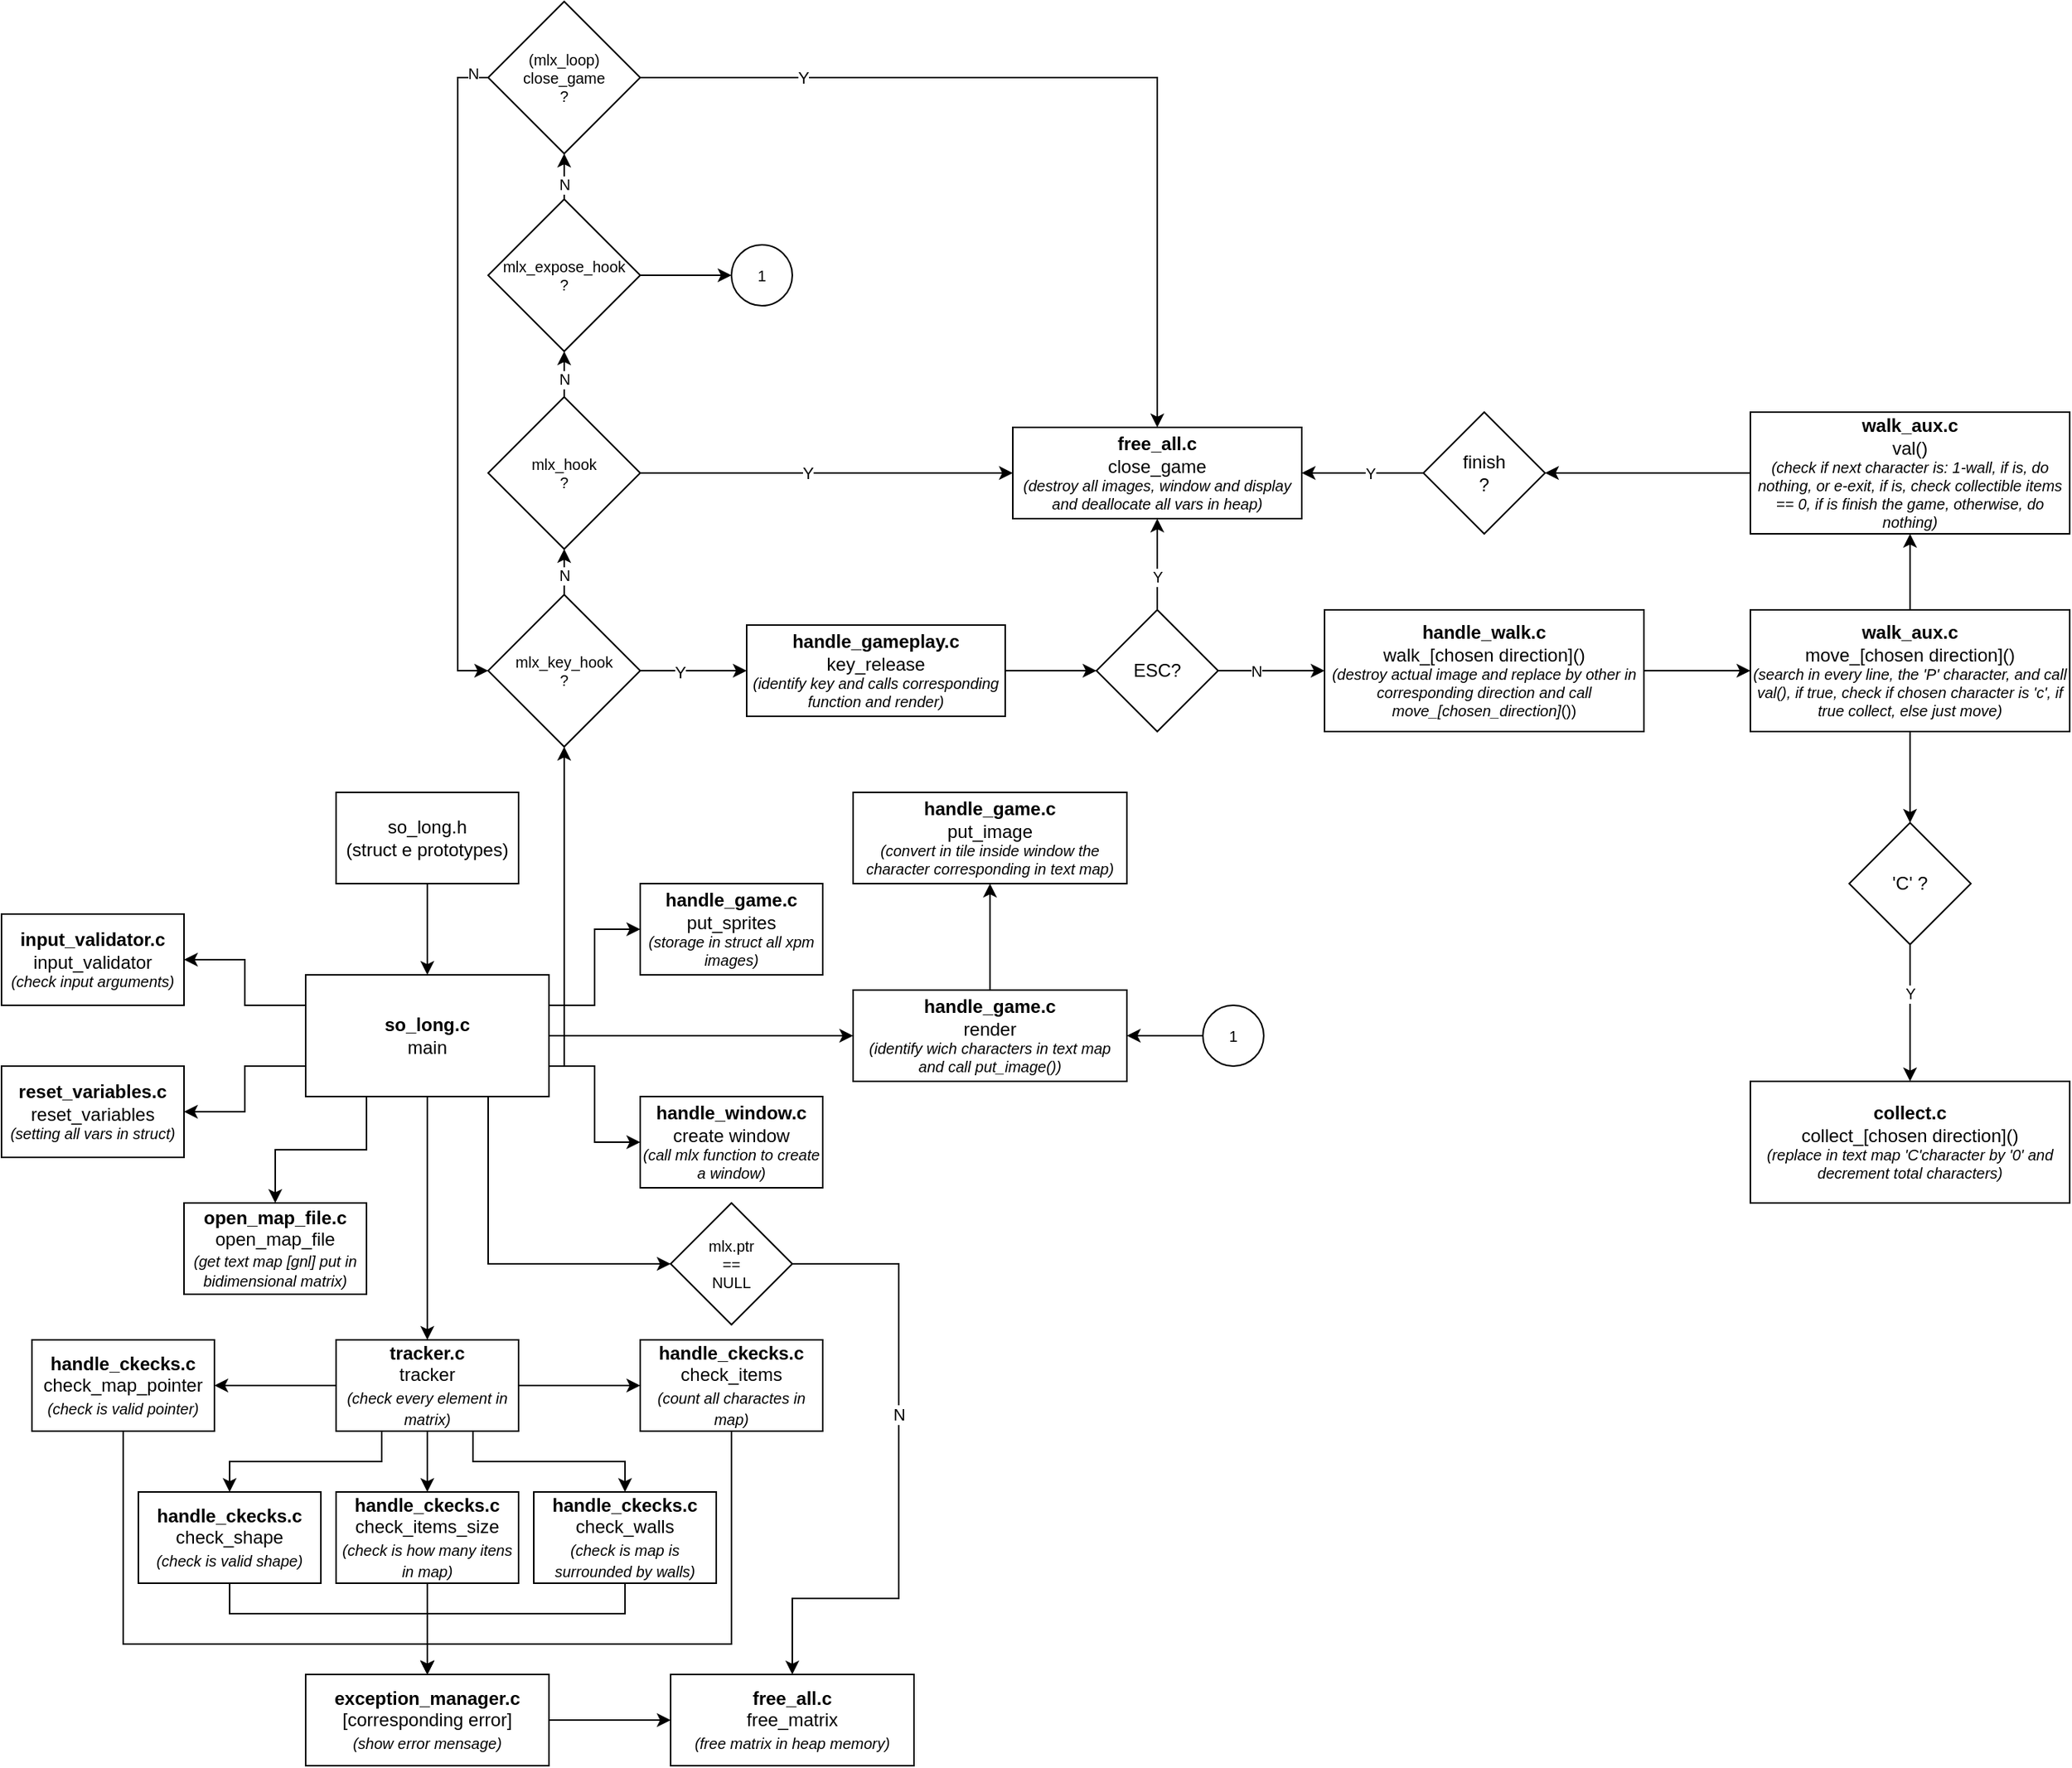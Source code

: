 <mxfile version="20.2.5" type="device"><diagram id="v6RsrnJkEnloQ_a5AULh" name="Página-1"><mxGraphModel dx="3422" dy="2559" grid="1" gridSize="10" guides="1" tooltips="1" connect="1" arrows="1" fold="1" page="1" pageScale="1" pageWidth="827" pageHeight="1169" math="0" shadow="0"><root><mxCell id="0"/><mxCell id="1" parent="0"/><mxCell id="9ZJ27Bcp_jngoDADr7xF-4" value="" style="edgeStyle=orthogonalEdgeStyle;rounded=0;orthogonalLoop=1;jettySize=auto;html=1;exitX=0;exitY=0.25;exitDx=0;exitDy=0;" parent="1" source="9ZJ27Bcp_jngoDADr7xF-1" target="9ZJ27Bcp_jngoDADr7xF-3" edge="1"><mxGeometry relative="1" as="geometry"/></mxCell><mxCell id="9ZJ27Bcp_jngoDADr7xF-8" value="" style="edgeStyle=orthogonalEdgeStyle;rounded=0;orthogonalLoop=1;jettySize=auto;html=1;exitX=0;exitY=0.75;exitDx=0;exitDy=0;" parent="1" source="9ZJ27Bcp_jngoDADr7xF-1" target="9ZJ27Bcp_jngoDADr7xF-7" edge="1"><mxGeometry relative="1" as="geometry"/></mxCell><mxCell id="9ZJ27Bcp_jngoDADr7xF-10" value="" style="edgeStyle=orthogonalEdgeStyle;rounded=0;orthogonalLoop=1;jettySize=auto;html=1;exitX=0.25;exitY=1;exitDx=0;exitDy=0;" parent="1" source="9ZJ27Bcp_jngoDADr7xF-1" target="9ZJ27Bcp_jngoDADr7xF-9" edge="1"><mxGeometry relative="1" as="geometry"/></mxCell><mxCell id="9ZJ27Bcp_jngoDADr7xF-12" value="" style="edgeStyle=orthogonalEdgeStyle;rounded=0;orthogonalLoop=1;jettySize=auto;html=1;fontSize=11;" parent="1" source="9ZJ27Bcp_jngoDADr7xF-1" target="9ZJ27Bcp_jngoDADr7xF-11" edge="1"><mxGeometry relative="1" as="geometry"/></mxCell><mxCell id="9ZJ27Bcp_jngoDADr7xF-38" style="edgeStyle=orthogonalEdgeStyle;rounded=0;orthogonalLoop=1;jettySize=auto;html=1;exitX=1;exitY=0.75;exitDx=0;exitDy=0;entryX=0;entryY=0.5;entryDx=0;entryDy=0;fontSize=10;" parent="1" source="9ZJ27Bcp_jngoDADr7xF-1" target="9ZJ27Bcp_jngoDADr7xF-37" edge="1"><mxGeometry relative="1" as="geometry"/></mxCell><mxCell id="9ZJ27Bcp_jngoDADr7xF-41" style="edgeStyle=orthogonalEdgeStyle;rounded=0;orthogonalLoop=1;jettySize=auto;html=1;entryX=0;entryY=0.5;entryDx=0;entryDy=0;fontSize=10;exitX=1;exitY=0.25;exitDx=0;exitDy=0;" parent="1" source="9ZJ27Bcp_jngoDADr7xF-1" target="9ZJ27Bcp_jngoDADr7xF-39" edge="1"><mxGeometry relative="1" as="geometry"/></mxCell><mxCell id="9ZJ27Bcp_jngoDADr7xF-43" style="edgeStyle=orthogonalEdgeStyle;rounded=0;orthogonalLoop=1;jettySize=auto;html=1;exitX=1;exitY=0.5;exitDx=0;exitDy=0;entryX=0;entryY=0.5;entryDx=0;entryDy=0;fontSize=10;" parent="1" source="9ZJ27Bcp_jngoDADr7xF-1" target="9ZJ27Bcp_jngoDADr7xF-42" edge="1"><mxGeometry relative="1" as="geometry"/></mxCell><mxCell id="9ZJ27Bcp_jngoDADr7xF-49" style="edgeStyle=orthogonalEdgeStyle;rounded=0;orthogonalLoop=1;jettySize=auto;html=1;exitX=0.75;exitY=0;exitDx=0;exitDy=0;fontSize=10;" parent="1" source="9ZJ27Bcp_jngoDADr7xF-1" target="9ZJ27Bcp_jngoDADr7xF-51" edge="1"><mxGeometry relative="1" as="geometry"><mxPoint x="-450" y="-714" as="targetPoint"/><Array as="points"><mxPoint x="-490" y="-464"/><mxPoint x="-450" y="-464"/><mxPoint x="-450" y="-714"/></Array></mxGeometry></mxCell><mxCell id="9ZJ27Bcp_jngoDADr7xF-1" value="&lt;div&gt;&lt;b&gt;so_long.c&lt;/b&gt;&lt;br&gt;&lt;/div&gt;&lt;div&gt;main&lt;/div&gt;" style="rounded=0;whiteSpace=wrap;html=1;" parent="1" vertex="1"><mxGeometry x="-620" y="-524" width="160" height="80" as="geometry"/></mxCell><mxCell id="9ZJ27Bcp_jngoDADr7xF-3" value="&lt;div&gt;&lt;b&gt;input_validator.c&lt;/b&gt;&lt;/div&gt;&lt;div&gt;input_validator&lt;/div&gt;&lt;div style=&quot;font-size: 10px;&quot;&gt;&lt;font style=&quot;font-size: 10px;&quot;&gt;&lt;i&gt;(check input arguments)&lt;/i&gt;&lt;br&gt;&lt;/font&gt;&lt;/div&gt;" style="rounded=0;whiteSpace=wrap;html=1;" parent="1" vertex="1"><mxGeometry x="-820" y="-564" width="120" height="60" as="geometry"/></mxCell><mxCell id="9ZJ27Bcp_jngoDADr7xF-6" value="" style="edgeStyle=orthogonalEdgeStyle;rounded=0;orthogonalLoop=1;jettySize=auto;html=1;" parent="1" source="9ZJ27Bcp_jngoDADr7xF-5" target="9ZJ27Bcp_jngoDADr7xF-1" edge="1"><mxGeometry relative="1" as="geometry"/></mxCell><mxCell id="9ZJ27Bcp_jngoDADr7xF-5" value="&lt;div&gt;so_long.h&lt;/div&gt;&lt;div&gt;(struct e prototypes)&lt;br&gt;&lt;/div&gt;" style="rounded=0;whiteSpace=wrap;html=1;" parent="1" vertex="1"><mxGeometry x="-600" y="-644" width="120" height="60" as="geometry"/></mxCell><mxCell id="9ZJ27Bcp_jngoDADr7xF-7" value="&lt;div&gt;&lt;b&gt;reset_variables.c&lt;/b&gt;&lt;/div&gt;&lt;div&gt;reset_variables&lt;/div&gt;&lt;div style=&quot;font-size: 10px;&quot;&gt;&lt;font style=&quot;font-size: 10px;&quot;&gt;&lt;i&gt;(setting all vars in struct)&lt;/i&gt;&lt;br&gt;&lt;/font&gt;&lt;/div&gt;" style="rounded=0;whiteSpace=wrap;html=1;" parent="1" vertex="1"><mxGeometry x="-820" y="-464" width="120" height="60" as="geometry"/></mxCell><mxCell id="9ZJ27Bcp_jngoDADr7xF-9" value="&lt;div&gt;&lt;b&gt;open_map_file.c&lt;/b&gt;&lt;/div&gt;&lt;div&gt;open_map_file&lt;/div&gt;&lt;div style=&quot;font-size: 11px;&quot;&gt;&lt;font style=&quot;font-size: 11px;&quot;&gt;&lt;i style=&quot;font-size: 10px;&quot;&gt;&lt;font style=&quot;font-size: 10px;&quot;&gt;(get text map [gnl] put in bidimensional matrix)&lt;br&gt;&lt;/font&gt;&lt;/i&gt;&lt;/font&gt;&lt;/div&gt;" style="rounded=0;whiteSpace=wrap;html=1;" parent="1" vertex="1"><mxGeometry x="-700" y="-374" width="120" height="60" as="geometry"/></mxCell><mxCell id="9ZJ27Bcp_jngoDADr7xF-14" value="" style="edgeStyle=orthogonalEdgeStyle;rounded=0;orthogonalLoop=1;jettySize=auto;html=1;fontSize=11;" parent="1" source="9ZJ27Bcp_jngoDADr7xF-11" target="9ZJ27Bcp_jngoDADr7xF-13" edge="1"><mxGeometry relative="1" as="geometry"/></mxCell><mxCell id="9ZJ27Bcp_jngoDADr7xF-18" value="" style="edgeStyle=orthogonalEdgeStyle;rounded=0;orthogonalLoop=1;jettySize=auto;html=1;fontSize=10;exitX=0.25;exitY=1;exitDx=0;exitDy=0;" parent="1" source="9ZJ27Bcp_jngoDADr7xF-11" target="9ZJ27Bcp_jngoDADr7xF-15" edge="1"><mxGeometry relative="1" as="geometry"/></mxCell><mxCell id="9ZJ27Bcp_jngoDADr7xF-21" value="" style="edgeStyle=orthogonalEdgeStyle;rounded=0;orthogonalLoop=1;jettySize=auto;html=1;fontSize=10;" parent="1" source="9ZJ27Bcp_jngoDADr7xF-11" target="9ZJ27Bcp_jngoDADr7xF-19" edge="1"><mxGeometry relative="1" as="geometry"/></mxCell><mxCell id="9ZJ27Bcp_jngoDADr7xF-25" value="" style="edgeStyle=orthogonalEdgeStyle;rounded=0;orthogonalLoop=1;jettySize=auto;html=1;fontSize=10;" parent="1" source="9ZJ27Bcp_jngoDADr7xF-11" target="9ZJ27Bcp_jngoDADr7xF-24" edge="1"><mxGeometry relative="1" as="geometry"/></mxCell><mxCell id="9ZJ27Bcp_jngoDADr7xF-29" style="edgeStyle=orthogonalEdgeStyle;rounded=0;orthogonalLoop=1;jettySize=auto;html=1;exitX=0.75;exitY=1;exitDx=0;exitDy=0;entryX=0.5;entryY=0;entryDx=0;entryDy=0;fontSize=10;" parent="1" source="9ZJ27Bcp_jngoDADr7xF-11" target="9ZJ27Bcp_jngoDADr7xF-26" edge="1"><mxGeometry relative="1" as="geometry"/></mxCell><mxCell id="9ZJ27Bcp_jngoDADr7xF-30" style="edgeStyle=orthogonalEdgeStyle;rounded=0;orthogonalLoop=1;jettySize=auto;html=1;exitX=1;exitY=0.5;exitDx=0;exitDy=0;fontSize=10;entryX=0.5;entryY=0;entryDx=0;entryDy=0;" parent="1" source="9ZJ27Bcp_jngoDADr7xF-35" target="9ZJ27Bcp_jngoDADr7xF-31" edge="1"><mxGeometry relative="1" as="geometry"><mxPoint x="-300" y="-4" as="targetPoint"/><Array as="points"><mxPoint x="-230" y="-334"/><mxPoint x="-230" y="-114"/><mxPoint x="-300" y="-114"/></Array></mxGeometry></mxCell><mxCell id="UGKQytbJ3r0xdVTQfnY3-5" value="N" style="edgeLabel;html=1;align=center;verticalAlign=middle;resizable=0;points=[];" vertex="1" connectable="0" parent="9ZJ27Bcp_jngoDADr7xF-30"><mxGeometry x="-0.458" relative="1" as="geometry"><mxPoint y="58" as="offset"/></mxGeometry></mxCell><mxCell id="9ZJ27Bcp_jngoDADr7xF-36" style="edgeStyle=orthogonalEdgeStyle;rounded=0;orthogonalLoop=1;jettySize=auto;html=1;exitX=0.75;exitY=1;exitDx=0;exitDy=0;entryX=0;entryY=0.5;entryDx=0;entryDy=0;fontSize=10;" parent="1" source="9ZJ27Bcp_jngoDADr7xF-1" target="9ZJ27Bcp_jngoDADr7xF-35" edge="1"><mxGeometry relative="1" as="geometry"/></mxCell><mxCell id="9ZJ27Bcp_jngoDADr7xF-11" value="&lt;div&gt;&lt;b&gt;tracker.c&lt;/b&gt;&lt;br&gt;&lt;/div&gt;&lt;div&gt;tracker&lt;/div&gt;&lt;div&gt;&lt;font size=&quot;1&quot;&gt;&lt;i style=&quot;&quot;&gt;(check every element in matrix)&lt;/i&gt;&lt;/font&gt;&lt;/div&gt;" style="rounded=0;whiteSpace=wrap;html=1;" parent="1" vertex="1"><mxGeometry x="-600" y="-284" width="120" height="60" as="geometry"/></mxCell><mxCell id="9ZJ27Bcp_jngoDADr7xF-17" value="" style="edgeStyle=orthogonalEdgeStyle;rounded=0;orthogonalLoop=1;jettySize=auto;html=1;fontSize=10;exitX=0.5;exitY=1;exitDx=0;exitDy=0;entryX=0.5;entryY=0;entryDx=0;entryDy=0;" parent="1" source="9ZJ27Bcp_jngoDADr7xF-13" target="9ZJ27Bcp_jngoDADr7xF-16" edge="1"><mxGeometry relative="1" as="geometry"><Array as="points"><mxPoint x="-740" y="-84"/><mxPoint x="-540" y="-84"/></Array></mxGeometry></mxCell><mxCell id="9ZJ27Bcp_jngoDADr7xF-13" value="&lt;div&gt;&lt;b&gt;handle_ckecks.c&lt;/b&gt;&lt;br&gt;&lt;/div&gt;&lt;div&gt;check_map_pointer&lt;/div&gt;&lt;div&gt;&lt;i&gt;&lt;font style=&quot;font-size: 10px;&quot;&gt;(check is valid pointer)&lt;/font&gt;&lt;/i&gt;&lt;br&gt;&lt;/div&gt;" style="rounded=0;whiteSpace=wrap;html=1;" parent="1" vertex="1"><mxGeometry x="-800" y="-284" width="120" height="60" as="geometry"/></mxCell><mxCell id="9ZJ27Bcp_jngoDADr7xF-22" style="edgeStyle=orthogonalEdgeStyle;rounded=0;orthogonalLoop=1;jettySize=auto;html=1;exitX=0.5;exitY=1;exitDx=0;exitDy=0;entryX=0.5;entryY=0;entryDx=0;entryDy=0;fontSize=10;" parent="1" source="9ZJ27Bcp_jngoDADr7xF-15" target="9ZJ27Bcp_jngoDADr7xF-16" edge="1"><mxGeometry relative="1" as="geometry"><Array as="points"><mxPoint x="-670" y="-104"/><mxPoint x="-540" y="-104"/></Array></mxGeometry></mxCell><mxCell id="9ZJ27Bcp_jngoDADr7xF-15" value="&lt;div&gt;&lt;b&gt;handle_ckecks.c&lt;/b&gt;&lt;br&gt;&lt;/div&gt;&lt;div&gt;check_shape&lt;/div&gt;&lt;div&gt;&lt;i&gt;&lt;font style=&quot;font-size: 10px;&quot;&gt;(check is valid shape)&lt;/font&gt;&lt;/i&gt;&lt;br&gt;&lt;/div&gt;" style="rounded=0;whiteSpace=wrap;html=1;" parent="1" vertex="1"><mxGeometry x="-730" y="-184" width="120" height="60" as="geometry"/></mxCell><mxCell id="9ZJ27Bcp_jngoDADr7xF-32" value="" style="edgeStyle=orthogonalEdgeStyle;rounded=0;orthogonalLoop=1;jettySize=auto;html=1;fontSize=10;" parent="1" source="9ZJ27Bcp_jngoDADr7xF-16" target="9ZJ27Bcp_jngoDADr7xF-31" edge="1"><mxGeometry relative="1" as="geometry"/></mxCell><mxCell id="9ZJ27Bcp_jngoDADr7xF-16" value="&lt;div&gt;&lt;b&gt;exception_manager.c&lt;/b&gt;&lt;/div&gt;&lt;div&gt;[corresponding error]&lt;b&gt;&lt;br&gt;&lt;/b&gt;&lt;/div&gt;&lt;i&gt;&lt;font style=&quot;font-size: 10px;&quot;&gt;(show error mensage)&lt;/font&gt;&lt;/i&gt;" style="rounded=0;whiteSpace=wrap;html=1;" parent="1" vertex="1"><mxGeometry x="-620" y="-64" width="160" height="60" as="geometry"/></mxCell><mxCell id="9ZJ27Bcp_jngoDADr7xF-23" style="edgeStyle=orthogonalEdgeStyle;rounded=0;orthogonalLoop=1;jettySize=auto;html=1;fontSize=10;exitX=0.5;exitY=1;exitDx=0;exitDy=0;entryX=0.5;entryY=0;entryDx=0;entryDy=0;" parent="1" source="9ZJ27Bcp_jngoDADr7xF-19" target="9ZJ27Bcp_jngoDADr7xF-16" edge="1"><mxGeometry relative="1" as="geometry"><mxPoint x="-550" y="36" as="targetPoint"/><Array as="points"><mxPoint x="-340" y="-84"/><mxPoint x="-540" y="-84"/></Array></mxGeometry></mxCell><mxCell id="9ZJ27Bcp_jngoDADr7xF-19" value="&lt;div&gt;&lt;b&gt;handle_ckecks.c&lt;/b&gt;&lt;br&gt;&lt;/div&gt;&lt;div&gt;check_items&lt;/div&gt;&lt;div&gt;&lt;i&gt;&lt;font style=&quot;font-size: 10px;&quot;&gt;(count all charactes in map)&lt;/font&gt;&lt;/i&gt;&lt;br&gt;&lt;/div&gt;" style="rounded=0;whiteSpace=wrap;html=1;" parent="1" vertex="1"><mxGeometry x="-400" y="-284" width="120" height="60" as="geometry"/></mxCell><mxCell id="9ZJ27Bcp_jngoDADr7xF-27" style="edgeStyle=orthogonalEdgeStyle;rounded=0;orthogonalLoop=1;jettySize=auto;html=1;fontSize=10;" parent="1" source="9ZJ27Bcp_jngoDADr7xF-24" target="9ZJ27Bcp_jngoDADr7xF-16" edge="1"><mxGeometry relative="1" as="geometry"/></mxCell><mxCell id="9ZJ27Bcp_jngoDADr7xF-24" value="&lt;div&gt;&lt;b&gt;handle_ckecks.c&lt;/b&gt;&lt;br&gt;&lt;/div&gt;&lt;div&gt;check_items_size&lt;/div&gt;&lt;div&gt;&lt;i&gt;&lt;font style=&quot;font-size: 10px;&quot;&gt;(check is how many itens in map)&lt;/font&gt;&lt;/i&gt;&lt;br&gt;&lt;/div&gt;" style="rounded=0;whiteSpace=wrap;html=1;" parent="1" vertex="1"><mxGeometry x="-600" y="-184" width="120" height="60" as="geometry"/></mxCell><mxCell id="9ZJ27Bcp_jngoDADr7xF-28" style="edgeStyle=orthogonalEdgeStyle;rounded=0;orthogonalLoop=1;jettySize=auto;html=1;fontSize=10;" parent="1" source="9ZJ27Bcp_jngoDADr7xF-26" target="9ZJ27Bcp_jngoDADr7xF-16" edge="1"><mxGeometry relative="1" as="geometry"><Array as="points"><mxPoint x="-410" y="-104"/><mxPoint x="-540" y="-104"/></Array></mxGeometry></mxCell><mxCell id="9ZJ27Bcp_jngoDADr7xF-26" value="&lt;div&gt;&lt;b&gt;handle_ckecks.c&lt;/b&gt;&lt;br&gt;&lt;/div&gt;&lt;div&gt;check_walls&lt;/div&gt;&lt;div&gt;&lt;i&gt;&lt;font style=&quot;font-size: 10px;&quot;&gt;(check is map is surrounded by walls)&lt;/font&gt;&lt;/i&gt;&lt;br&gt;&lt;/div&gt;" style="rounded=0;whiteSpace=wrap;html=1;" parent="1" vertex="1"><mxGeometry x="-470" y="-184" width="120" height="60" as="geometry"/></mxCell><mxCell id="9ZJ27Bcp_jngoDADr7xF-31" value="&lt;div&gt;&lt;b&gt;free_all.c&lt;/b&gt;&lt;/div&gt;&lt;div&gt;free_matrix&lt;b&gt;&lt;br&gt;&lt;/b&gt;&lt;/div&gt;&lt;i&gt;&lt;font style=&quot;font-size: 10px;&quot;&gt;(free matrix in heap memory)&lt;/font&gt;&lt;/i&gt;" style="rounded=0;whiteSpace=wrap;html=1;" parent="1" vertex="1"><mxGeometry x="-380" y="-64" width="160" height="60" as="geometry"/></mxCell><mxCell id="9ZJ27Bcp_jngoDADr7xF-35" value="&lt;div&gt;mlx.ptr &lt;br&gt;&lt;/div&gt;&lt;div&gt;==&lt;/div&gt;&lt;div&gt;NULL&lt;br&gt;&lt;/div&gt;" style="rhombus;whiteSpace=wrap;html=1;fontSize=10;" parent="1" vertex="1"><mxGeometry x="-380" y="-374" width="80" height="80" as="geometry"/></mxCell><mxCell id="9ZJ27Bcp_jngoDADr7xF-37" value="&lt;div&gt;&lt;b&gt;handle_window.c&lt;/b&gt;&lt;/div&gt;&lt;div&gt;create window&lt;br&gt;&lt;/div&gt;&lt;div style=&quot;font-size: 10px;&quot;&gt;&lt;font style=&quot;font-size: 10px;&quot;&gt;&lt;i&gt;(call mlx function to create a window)&lt;/i&gt;&lt;br&gt;&lt;/font&gt;&lt;/div&gt;" style="rounded=0;whiteSpace=wrap;html=1;" parent="1" vertex="1"><mxGeometry x="-400" y="-444" width="120" height="60" as="geometry"/></mxCell><mxCell id="9ZJ27Bcp_jngoDADr7xF-39" value="&lt;div&gt;&lt;b&gt;handle_game.c&lt;/b&gt;&lt;/div&gt;&lt;div&gt;put_sprites&lt;br&gt;&lt;/div&gt;&lt;div style=&quot;font-size: 10px;&quot;&gt;&lt;font style=&quot;font-size: 10px;&quot;&gt;&lt;i&gt;(storage in struct all xpm images)&lt;/i&gt;&lt;br&gt;&lt;/font&gt;&lt;/div&gt;" style="rounded=0;whiteSpace=wrap;html=1;" parent="1" vertex="1"><mxGeometry x="-400" y="-584" width="120" height="60" as="geometry"/></mxCell><mxCell id="9ZJ27Bcp_jngoDADr7xF-45" value="" style="edgeStyle=orthogonalEdgeStyle;rounded=0;orthogonalLoop=1;jettySize=auto;html=1;fontSize=10;" parent="1" source="9ZJ27Bcp_jngoDADr7xF-42" target="9ZJ27Bcp_jngoDADr7xF-44" edge="1"><mxGeometry relative="1" as="geometry"/></mxCell><mxCell id="9ZJ27Bcp_jngoDADr7xF-42" value="&lt;div&gt;&lt;b&gt;handle_game.c&lt;/b&gt;&lt;/div&gt;&lt;div&gt;render&lt;br&gt;&lt;/div&gt;&lt;div style=&quot;font-size: 10px;&quot;&gt;&lt;font style=&quot;font-size: 10px;&quot;&gt;&lt;i&gt;(identify wich characters in text map and call put_image())&lt;/i&gt;&lt;br&gt;&lt;/font&gt;&lt;/div&gt;" style="rounded=0;whiteSpace=wrap;html=1;" parent="1" vertex="1"><mxGeometry x="-260" y="-514" width="180" height="60" as="geometry"/></mxCell><mxCell id="9ZJ27Bcp_jngoDADr7xF-44" value="&lt;div&gt;&lt;b&gt;handle_game.c&lt;/b&gt;&lt;/div&gt;&lt;div&gt;put_image&lt;br&gt;&lt;/div&gt;&lt;div style=&quot;font-size: 10px;&quot;&gt;&lt;font style=&quot;font-size: 10px;&quot;&gt;&lt;i&gt;(convert in tile inside window the character corresponding in text map)&lt;/i&gt;&lt;br&gt;&lt;/font&gt;&lt;/div&gt;" style="rounded=0;whiteSpace=wrap;html=1;" parent="1" vertex="1"><mxGeometry x="-260" y="-644" width="180" height="60" as="geometry"/></mxCell><mxCell id="9ZJ27Bcp_jngoDADr7xF-53" value="" style="edgeStyle=orthogonalEdgeStyle;rounded=0;orthogonalLoop=1;jettySize=auto;html=1;fontSize=10;" parent="1" source="9ZJ27Bcp_jngoDADr7xF-51" target="9ZJ27Bcp_jngoDADr7xF-52" edge="1"><mxGeometry relative="1" as="geometry"/></mxCell><mxCell id="9ZJ27Bcp_jngoDADr7xF-60" value="N" style="edgeLabel;html=1;align=center;verticalAlign=middle;resizable=0;points=[];fontSize=10;" parent="9ZJ27Bcp_jngoDADr7xF-53" vertex="1" connectable="0"><mxGeometry x="-0.375" relative="1" as="geometry"><mxPoint y="2" as="offset"/></mxGeometry></mxCell><mxCell id="9ZJ27Bcp_jngoDADr7xF-64" value="" style="edgeStyle=orthogonalEdgeStyle;rounded=0;orthogonalLoop=1;jettySize=auto;html=1;fontSize=10;entryX=0;entryY=0.5;entryDx=0;entryDy=0;" parent="1" source="9ZJ27Bcp_jngoDADr7xF-51" target="9ZJ27Bcp_jngoDADr7xF-65" edge="1"><mxGeometry relative="1" as="geometry"><mxPoint x="-330" y="-724" as="targetPoint"/><Array as="points"><mxPoint x="-370" y="-724"/><mxPoint x="-370" y="-724"/></Array></mxGeometry></mxCell><mxCell id="UGKQytbJ3r0xdVTQfnY3-2" value="Y" style="edgeLabel;html=1;align=center;verticalAlign=middle;resizable=0;points=[];" vertex="1" connectable="0" parent="9ZJ27Bcp_jngoDADr7xF-64"><mxGeometry x="-0.262" y="-1" relative="1" as="geometry"><mxPoint as="offset"/></mxGeometry></mxCell><mxCell id="9ZJ27Bcp_jngoDADr7xF-51" value="&lt;div&gt;mlx_key_hook&lt;/div&gt;&lt;div&gt;?&lt;br&gt;&lt;/div&gt;" style="rhombus;whiteSpace=wrap;html=1;fontSize=10;" parent="1" vertex="1"><mxGeometry x="-500" y="-774" width="100" height="100" as="geometry"/></mxCell><mxCell id="9ZJ27Bcp_jngoDADr7xF-55" value="" style="edgeStyle=orthogonalEdgeStyle;rounded=0;orthogonalLoop=1;jettySize=auto;html=1;fontSize=10;" parent="1" source="9ZJ27Bcp_jngoDADr7xF-52" target="9ZJ27Bcp_jngoDADr7xF-54" edge="1"><mxGeometry relative="1" as="geometry"/></mxCell><mxCell id="9ZJ27Bcp_jngoDADr7xF-61" value="N" style="edgeLabel;html=1;align=center;verticalAlign=middle;resizable=0;points=[];fontSize=10;" parent="9ZJ27Bcp_jngoDADr7xF-55" vertex="1" connectable="0"><mxGeometry x="-0.217" relative="1" as="geometry"><mxPoint y="7" as="offset"/></mxGeometry></mxCell><mxCell id="9ZJ27Bcp_jngoDADr7xF-93" style="edgeStyle=orthogonalEdgeStyle;rounded=0;orthogonalLoop=1;jettySize=auto;html=1;entryX=0;entryY=0.5;entryDx=0;entryDy=0;fontSize=10;" parent="1" source="9ZJ27Bcp_jngoDADr7xF-52" target="9ZJ27Bcp_jngoDADr7xF-67" edge="1"><mxGeometry relative="1" as="geometry"/></mxCell><mxCell id="UGKQytbJ3r0xdVTQfnY3-3" value="Y" style="edgeLabel;html=1;align=center;verticalAlign=middle;resizable=0;points=[];" vertex="1" connectable="0" parent="9ZJ27Bcp_jngoDADr7xF-93"><mxGeometry x="-0.334" y="1" relative="1" as="geometry"><mxPoint x="28" y="1" as="offset"/></mxGeometry></mxCell><mxCell id="9ZJ27Bcp_jngoDADr7xF-52" value="&lt;div&gt;mlx_hook&lt;/div&gt;&lt;div&gt;?&lt;br&gt;&lt;/div&gt;" style="rhombus;whiteSpace=wrap;html=1;fontSize=10;" parent="1" vertex="1"><mxGeometry x="-500" y="-904" width="100" height="100" as="geometry"/></mxCell><mxCell id="9ZJ27Bcp_jngoDADr7xF-57" value="" style="edgeStyle=orthogonalEdgeStyle;rounded=0;orthogonalLoop=1;jettySize=auto;html=1;fontSize=10;" parent="1" source="9ZJ27Bcp_jngoDADr7xF-54" target="9ZJ27Bcp_jngoDADr7xF-56" edge="1"><mxGeometry relative="1" as="geometry"/></mxCell><mxCell id="9ZJ27Bcp_jngoDADr7xF-62" value="N" style="edgeLabel;html=1;align=center;verticalAlign=middle;resizable=0;points=[];fontSize=10;" parent="9ZJ27Bcp_jngoDADr7xF-57" vertex="1" connectable="0"><mxGeometry x="-0.258" relative="1" as="geometry"><mxPoint y="8" as="offset"/></mxGeometry></mxCell><mxCell id="9ZJ27Bcp_jngoDADr7xF-95" value="" style="edgeStyle=orthogonalEdgeStyle;rounded=0;orthogonalLoop=1;jettySize=auto;html=1;fontSize=10;" parent="1" source="9ZJ27Bcp_jngoDADr7xF-54" target="9ZJ27Bcp_jngoDADr7xF-94" edge="1"><mxGeometry relative="1" as="geometry"/></mxCell><mxCell id="9ZJ27Bcp_jngoDADr7xF-54" value="&lt;div&gt;mlx_expose_hook&lt;/div&gt;&lt;div&gt;?&lt;br&gt;&lt;/div&gt;" style="rhombus;whiteSpace=wrap;html=1;fontSize=10;" parent="1" vertex="1"><mxGeometry x="-500" y="-1034" width="100" height="100" as="geometry"/></mxCell><mxCell id="9ZJ27Bcp_jngoDADr7xF-58" style="edgeStyle=orthogonalEdgeStyle;rounded=0;orthogonalLoop=1;jettySize=auto;html=1;entryX=0;entryY=0.5;entryDx=0;entryDy=0;fontSize=10;exitX=0;exitY=0.5;exitDx=0;exitDy=0;" parent="1" source="9ZJ27Bcp_jngoDADr7xF-56" target="9ZJ27Bcp_jngoDADr7xF-51" edge="1"><mxGeometry relative="1" as="geometry"/></mxCell><mxCell id="9ZJ27Bcp_jngoDADr7xF-59" value="N" style="edgeLabel;html=1;align=center;verticalAlign=middle;resizable=0;points=[];fontSize=10;" parent="9ZJ27Bcp_jngoDADr7xF-58" vertex="1" connectable="0"><mxGeometry x="-0.645" y="-1" relative="1" as="geometry"><mxPoint x="11" y="-60" as="offset"/></mxGeometry></mxCell><mxCell id="9ZJ27Bcp_jngoDADr7xF-98" style="edgeStyle=orthogonalEdgeStyle;rounded=0;orthogonalLoop=1;jettySize=auto;html=1;entryX=0.5;entryY=0;entryDx=0;entryDy=0;fontSize=10;" parent="1" source="9ZJ27Bcp_jngoDADr7xF-56" target="9ZJ27Bcp_jngoDADr7xF-67" edge="1"><mxGeometry relative="1" as="geometry"/></mxCell><mxCell id="UGKQytbJ3r0xdVTQfnY3-4" value="Y" style="edgeLabel;html=1;align=center;verticalAlign=middle;resizable=0;points=[];" vertex="1" connectable="0" parent="9ZJ27Bcp_jngoDADr7xF-98"><mxGeometry x="-0.633" y="-2" relative="1" as="geometry"><mxPoint x="2" y="-2" as="offset"/></mxGeometry></mxCell><mxCell id="9ZJ27Bcp_jngoDADr7xF-56" value="&lt;div&gt;(mlx_loop)&lt;/div&gt;&lt;div&gt;close_game&lt;br&gt;&lt;/div&gt;&lt;div&gt;?&lt;br&gt;&lt;/div&gt;" style="rhombus;whiteSpace=wrap;html=1;fontSize=10;" parent="1" vertex="1"><mxGeometry x="-500" y="-1164" width="100" height="100" as="geometry"/></mxCell><mxCell id="9ZJ27Bcp_jngoDADr7xF-70" value="" style="edgeStyle=orthogonalEdgeStyle;rounded=0;orthogonalLoop=1;jettySize=auto;html=1;fontSize=10;" parent="1" source="9ZJ27Bcp_jngoDADr7xF-65" target="9ZJ27Bcp_jngoDADr7xF-69" edge="1"><mxGeometry relative="1" as="geometry"/></mxCell><mxCell id="9ZJ27Bcp_jngoDADr7xF-65" value="&lt;div&gt;&lt;b&gt;handle_gameplay.c&lt;/b&gt;&lt;/div&gt;key_release&lt;div style=&quot;font-size: 10px;&quot;&gt;&lt;font style=&quot;font-size: 10px;&quot;&gt;&lt;i&gt;(identify key and calls corresponding function and render)&lt;/i&gt;&lt;br&gt;&lt;/font&gt;&lt;/div&gt;" style="rounded=0;whiteSpace=wrap;html=1;" parent="1" vertex="1"><mxGeometry x="-330" y="-754" width="170" height="60" as="geometry"/></mxCell><mxCell id="9ZJ27Bcp_jngoDADr7xF-67" value="&lt;div&gt;&lt;b&gt;free_all.c&lt;/b&gt;&lt;/div&gt;close_game&lt;div style=&quot;font-size: 10px;&quot;&gt;&lt;font style=&quot;font-size: 10px;&quot;&gt;&lt;i&gt;(destroy all images, window and display and deallocate all vars in heap)&lt;/i&gt;&lt;br&gt;&lt;/font&gt;&lt;/div&gt;" style="rounded=0;whiteSpace=wrap;html=1;" parent="1" vertex="1"><mxGeometry x="-155" y="-884" width="190" height="60" as="geometry"/></mxCell><mxCell id="9ZJ27Bcp_jngoDADr7xF-72" value="" style="edgeStyle=orthogonalEdgeStyle;rounded=0;orthogonalLoop=1;jettySize=auto;html=1;fontSize=10;" parent="1" source="9ZJ27Bcp_jngoDADr7xF-69" target="9ZJ27Bcp_jngoDADr7xF-67" edge="1"><mxGeometry relative="1" as="geometry"/></mxCell><mxCell id="9ZJ27Bcp_jngoDADr7xF-73" value="Y" style="edgeLabel;html=1;align=center;verticalAlign=middle;resizable=0;points=[];fontSize=10;" parent="9ZJ27Bcp_jngoDADr7xF-72" vertex="1" connectable="0"><mxGeometry x="-0.246" relative="1" as="geometry"><mxPoint as="offset"/></mxGeometry></mxCell><mxCell id="9ZJ27Bcp_jngoDADr7xF-77" value="" style="edgeStyle=orthogonalEdgeStyle;rounded=0;orthogonalLoop=1;jettySize=auto;html=1;fontSize=10;" parent="1" source="9ZJ27Bcp_jngoDADr7xF-69" target="9ZJ27Bcp_jngoDADr7xF-76" edge="1"><mxGeometry relative="1" as="geometry"/></mxCell><mxCell id="9ZJ27Bcp_jngoDADr7xF-78" value="N" style="edgeLabel;html=1;align=center;verticalAlign=middle;resizable=0;points=[];fontSize=10;" parent="9ZJ27Bcp_jngoDADr7xF-77" vertex="1" connectable="0"><mxGeometry x="-0.292" relative="1" as="geometry"><mxPoint as="offset"/></mxGeometry></mxCell><mxCell id="9ZJ27Bcp_jngoDADr7xF-69" value="ESC?" style="rhombus;whiteSpace=wrap;html=1;rounded=0;" parent="1" vertex="1"><mxGeometry x="-100" y="-764" width="80" height="80" as="geometry"/></mxCell><mxCell id="9ZJ27Bcp_jngoDADr7xF-82" value="" style="edgeStyle=orthogonalEdgeStyle;rounded=0;orthogonalLoop=1;jettySize=auto;html=1;fontSize=10;" parent="1" source="9ZJ27Bcp_jngoDADr7xF-76" target="9ZJ27Bcp_jngoDADr7xF-81" edge="1"><mxGeometry relative="1" as="geometry"/></mxCell><mxCell id="9ZJ27Bcp_jngoDADr7xF-76" value="&lt;div&gt;&lt;b&gt;handle_walk.c&lt;/b&gt;&lt;/div&gt;walk_[chosen direction]()&lt;br&gt;&lt;div style=&quot;font-size: 10px;&quot;&gt;&lt;font style=&quot;font-size: 10px;&quot;&gt;&lt;i&gt;(destroy actual image and replace by other in corresponding direction and call move_[chosen_direction]&lt;/i&gt;())&lt;br&gt;&lt;/font&gt;&lt;/div&gt;" style="whiteSpace=wrap;html=1;rounded=0;" parent="1" vertex="1"><mxGeometry x="50" y="-764" width="210" height="80" as="geometry"/></mxCell><mxCell id="9ZJ27Bcp_jngoDADr7xF-84" value="" style="edgeStyle=orthogonalEdgeStyle;rounded=0;orthogonalLoop=1;jettySize=auto;html=1;fontSize=10;" parent="1" source="9ZJ27Bcp_jngoDADr7xF-81" target="9ZJ27Bcp_jngoDADr7xF-83" edge="1"><mxGeometry relative="1" as="geometry"/></mxCell><mxCell id="9ZJ27Bcp_jngoDADr7xF-102" value="" style="edgeStyle=orthogonalEdgeStyle;rounded=0;orthogonalLoop=1;jettySize=auto;html=1;fontSize=10;" parent="1" source="9ZJ27Bcp_jngoDADr7xF-81" target="9ZJ27Bcp_jngoDADr7xF-101" edge="1"><mxGeometry relative="1" as="geometry"/></mxCell><mxCell id="9ZJ27Bcp_jngoDADr7xF-81" value="&lt;div&gt;&lt;b&gt;walk_aux.c&lt;/b&gt;&lt;/div&gt;move_[chosen direction]()&lt;br&gt;&lt;div style=&quot;font-size: 10px;&quot;&gt;&lt;font style=&quot;font-size: 10px;&quot;&gt;&lt;i&gt;(search in every line, the 'P' character, and call val(), if true, check if chosen character is 'c', if true collect, else just move)&lt;/i&gt;&lt;br&gt;&lt;/font&gt;&lt;/div&gt;" style="whiteSpace=wrap;html=1;rounded=0;" parent="1" vertex="1"><mxGeometry x="330" y="-764" width="210" height="80" as="geometry"/></mxCell><mxCell id="9ZJ27Bcp_jngoDADr7xF-88" value="" style="edgeStyle=orthogonalEdgeStyle;rounded=0;orthogonalLoop=1;jettySize=auto;html=1;fontSize=10;" parent="1" source="9ZJ27Bcp_jngoDADr7xF-83" target="9ZJ27Bcp_jngoDADr7xF-87" edge="1"><mxGeometry relative="1" as="geometry"/></mxCell><mxCell id="9ZJ27Bcp_jngoDADr7xF-83" value="&lt;div&gt;&lt;b&gt;walk_aux.c&lt;/b&gt;&lt;/div&gt;val()&lt;br&gt;&lt;div style=&quot;font-size: 10px;&quot;&gt;&lt;font style=&quot;font-size: 10px;&quot;&gt;&lt;i&gt;(check if next character is: 1-wall, if is, do nothing, or e-exit, if is, check collectible items == 0, if is finish the game, otherwise, do nothing)&lt;/i&gt;&lt;br&gt;&lt;/font&gt;&lt;/div&gt;" style="whiteSpace=wrap;html=1;rounded=0;" parent="1" vertex="1"><mxGeometry x="330" y="-894" width="210" height="80" as="geometry"/></mxCell><mxCell id="9ZJ27Bcp_jngoDADr7xF-91" style="edgeStyle=orthogonalEdgeStyle;rounded=0;orthogonalLoop=1;jettySize=auto;html=1;entryX=1;entryY=0.5;entryDx=0;entryDy=0;fontSize=10;" parent="1" source="9ZJ27Bcp_jngoDADr7xF-87" target="9ZJ27Bcp_jngoDADr7xF-67" edge="1"><mxGeometry relative="1" as="geometry"/></mxCell><mxCell id="9ZJ27Bcp_jngoDADr7xF-92" value="Y" style="edgeLabel;html=1;align=center;verticalAlign=middle;resizable=0;points=[];fontSize=10;" parent="9ZJ27Bcp_jngoDADr7xF-91" vertex="1" connectable="0"><mxGeometry x="-0.302" y="-1" relative="1" as="geometry"><mxPoint x="-7" y="1" as="offset"/></mxGeometry></mxCell><mxCell id="9ZJ27Bcp_jngoDADr7xF-87" value="&lt;div&gt;finish&lt;/div&gt;&lt;div&gt;?&lt;br&gt;&lt;/div&gt;" style="rhombus;whiteSpace=wrap;html=1;rounded=0;" parent="1" vertex="1"><mxGeometry x="115" y="-894" width="80" height="80" as="geometry"/></mxCell><mxCell id="9ZJ27Bcp_jngoDADr7xF-94" value="1" style="ellipse;whiteSpace=wrap;html=1;fontSize=10;" parent="1" vertex="1"><mxGeometry x="-340" y="-1004" width="40" height="40" as="geometry"/></mxCell><mxCell id="9ZJ27Bcp_jngoDADr7xF-97" style="edgeStyle=orthogonalEdgeStyle;rounded=0;orthogonalLoop=1;jettySize=auto;html=1;entryX=1;entryY=0.5;entryDx=0;entryDy=0;fontSize=10;" parent="1" source="9ZJ27Bcp_jngoDADr7xF-96" target="9ZJ27Bcp_jngoDADr7xF-42" edge="1"><mxGeometry relative="1" as="geometry"/></mxCell><mxCell id="9ZJ27Bcp_jngoDADr7xF-96" value="1" style="ellipse;whiteSpace=wrap;html=1;fontSize=10;" parent="1" vertex="1"><mxGeometry x="-30" y="-504" width="40" height="40" as="geometry"/></mxCell><mxCell id="9ZJ27Bcp_jngoDADr7xF-104" value="" style="edgeStyle=orthogonalEdgeStyle;rounded=0;orthogonalLoop=1;jettySize=auto;html=1;fontSize=10;entryX=0.5;entryY=0;entryDx=0;entryDy=0;" parent="1" source="9ZJ27Bcp_jngoDADr7xF-101" target="9ZJ27Bcp_jngoDADr7xF-105" edge="1"><mxGeometry relative="1" as="geometry"><mxPoint x="754" y="-714" as="targetPoint"/></mxGeometry></mxCell><mxCell id="9ZJ27Bcp_jngoDADr7xF-106" value="Y" style="edgeLabel;html=1;align=center;verticalAlign=middle;resizable=0;points=[];fontSize=10;" parent="9ZJ27Bcp_jngoDADr7xF-104" vertex="1" connectable="0"><mxGeometry x="-0.298" y="2" relative="1" as="geometry"><mxPoint x="-2" as="offset"/></mxGeometry></mxCell><mxCell id="9ZJ27Bcp_jngoDADr7xF-101" value="'C' ?" style="rhombus;whiteSpace=wrap;html=1;rounded=0;" parent="1" vertex="1"><mxGeometry x="395" y="-624" width="80" height="80" as="geometry"/></mxCell><mxCell id="9ZJ27Bcp_jngoDADr7xF-105" value="&lt;div&gt;&lt;b&gt;collect.c&lt;/b&gt;&lt;/div&gt;collect_[chosen direction]()&lt;br&gt;&lt;div style=&quot;font-size: 10px;&quot;&gt;&lt;font style=&quot;font-size: 10px;&quot;&gt;&lt;i&gt;(replace in text map 'C'character by '0' and decrement total characters)&lt;/i&gt;&lt;br&gt;&lt;/font&gt;&lt;/div&gt;" style="whiteSpace=wrap;html=1;rounded=0;" parent="1" vertex="1"><mxGeometry x="330" y="-454" width="210" height="80" as="geometry"/></mxCell></root></mxGraphModel></diagram></mxfile>